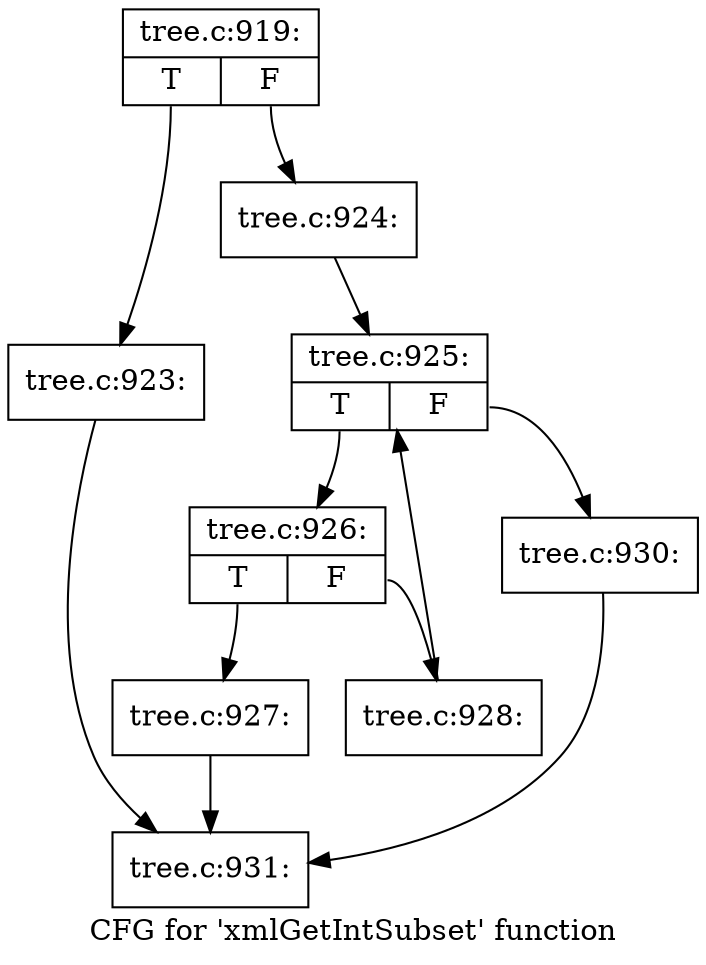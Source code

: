 digraph "CFG for 'xmlGetIntSubset' function" {
	label="CFG for 'xmlGetIntSubset' function";

	Node0x4268f60 [shape=record,label="{tree.c:919:|{<s0>T|<s1>F}}"];
	Node0x4268f60:s0 -> Node0x426ef70;
	Node0x4268f60:s1 -> Node0x426ec20;
	Node0x426ef70 [shape=record,label="{tree.c:923:}"];
	Node0x426ef70 -> Node0x426ed90;
	Node0x426ec20 [shape=record,label="{tree.c:924:}"];
	Node0x426ec20 -> Node0x4272250;
	Node0x4272250 [shape=record,label="{tree.c:925:|{<s0>T|<s1>F}}"];
	Node0x4272250:s0 -> Node0x4272640;
	Node0x4272250:s1 -> Node0x4272470;
	Node0x4272640 [shape=record,label="{tree.c:926:|{<s0>T|<s1>F}}"];
	Node0x4272640:s0 -> Node0x4272800;
	Node0x4272640:s1 -> Node0x4272850;
	Node0x4272800 [shape=record,label="{tree.c:927:}"];
	Node0x4272800 -> Node0x426ed90;
	Node0x4272850 [shape=record,label="{tree.c:928:}"];
	Node0x4272850 -> Node0x4272250;
	Node0x4272470 [shape=record,label="{tree.c:930:}"];
	Node0x4272470 -> Node0x426ed90;
	Node0x426ed90 [shape=record,label="{tree.c:931:}"];
}
